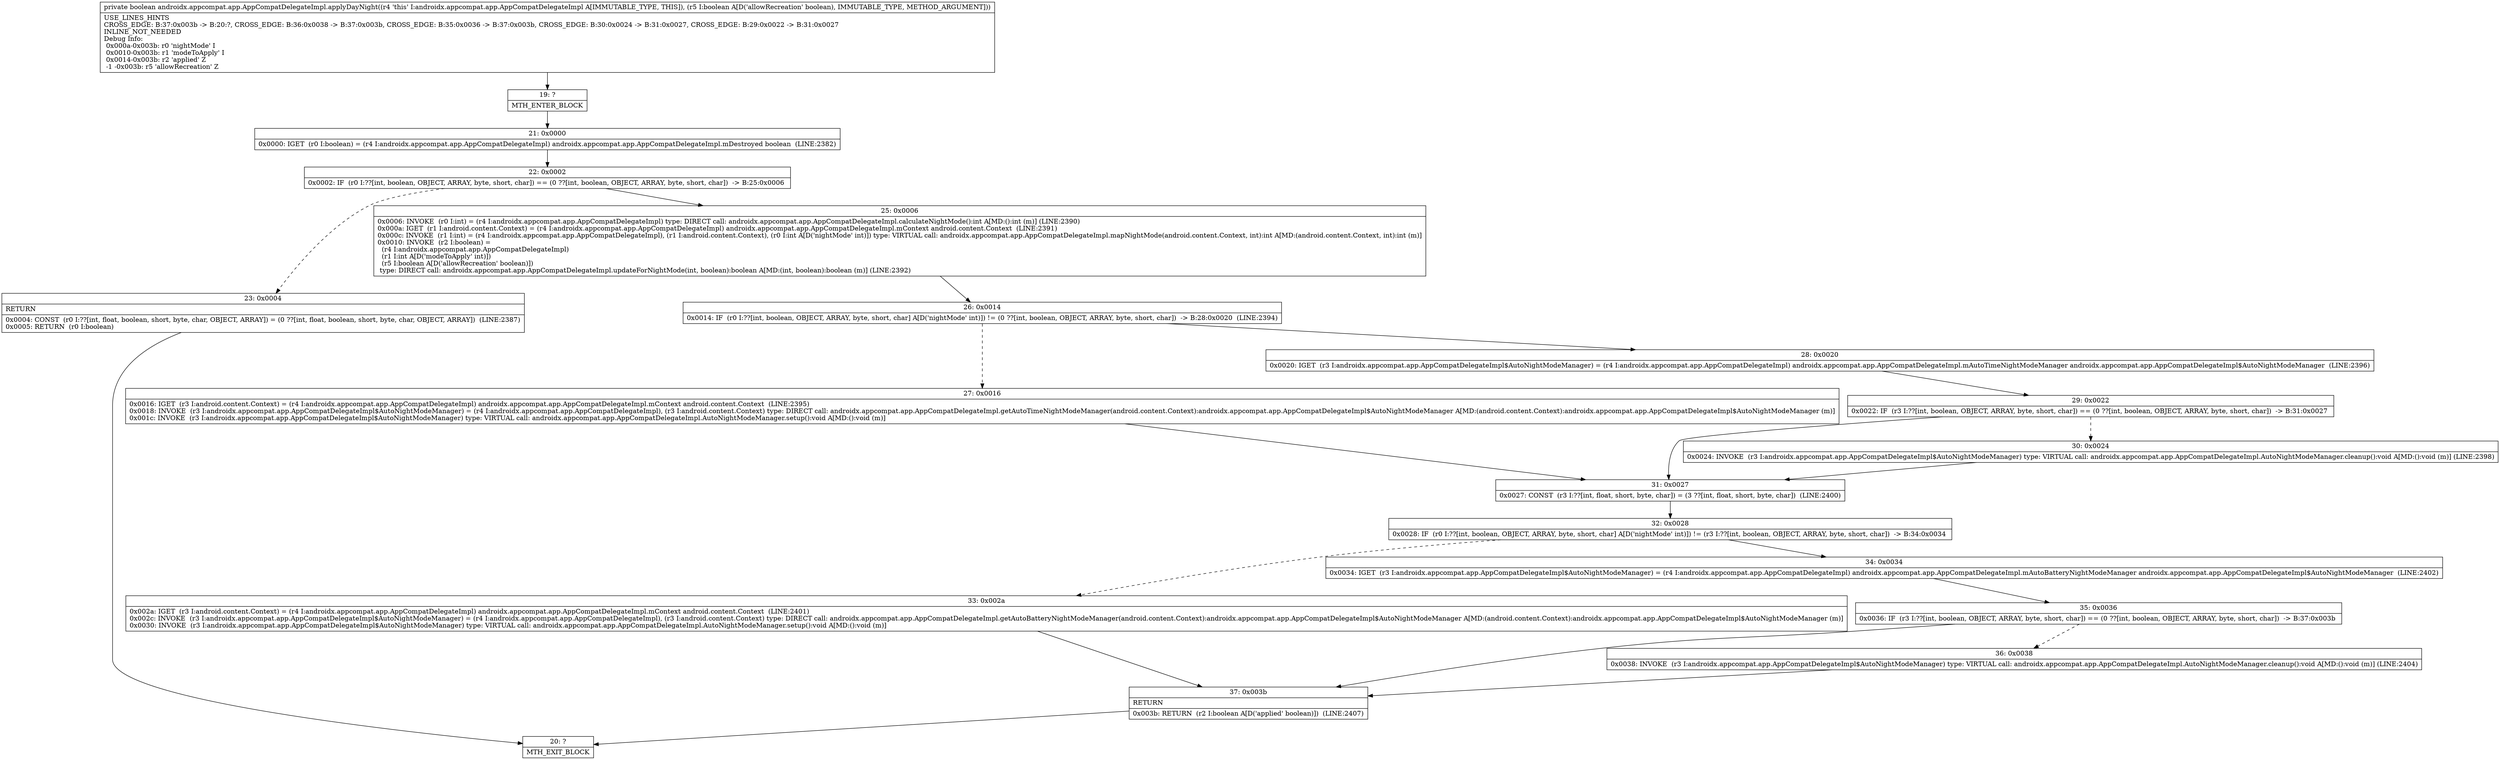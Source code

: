 digraph "CFG forandroidx.appcompat.app.AppCompatDelegateImpl.applyDayNight(Z)Z" {
Node_19 [shape=record,label="{19\:\ ?|MTH_ENTER_BLOCK\l}"];
Node_21 [shape=record,label="{21\:\ 0x0000|0x0000: IGET  (r0 I:boolean) = (r4 I:androidx.appcompat.app.AppCompatDelegateImpl) androidx.appcompat.app.AppCompatDelegateImpl.mDestroyed boolean  (LINE:2382)\l}"];
Node_22 [shape=record,label="{22\:\ 0x0002|0x0002: IF  (r0 I:??[int, boolean, OBJECT, ARRAY, byte, short, char]) == (0 ??[int, boolean, OBJECT, ARRAY, byte, short, char])  \-\> B:25:0x0006 \l}"];
Node_23 [shape=record,label="{23\:\ 0x0004|RETURN\l|0x0004: CONST  (r0 I:??[int, float, boolean, short, byte, char, OBJECT, ARRAY]) = (0 ??[int, float, boolean, short, byte, char, OBJECT, ARRAY])  (LINE:2387)\l0x0005: RETURN  (r0 I:boolean) \l}"];
Node_20 [shape=record,label="{20\:\ ?|MTH_EXIT_BLOCK\l}"];
Node_25 [shape=record,label="{25\:\ 0x0006|0x0006: INVOKE  (r0 I:int) = (r4 I:androidx.appcompat.app.AppCompatDelegateImpl) type: DIRECT call: androidx.appcompat.app.AppCompatDelegateImpl.calculateNightMode():int A[MD:():int (m)] (LINE:2390)\l0x000a: IGET  (r1 I:android.content.Context) = (r4 I:androidx.appcompat.app.AppCompatDelegateImpl) androidx.appcompat.app.AppCompatDelegateImpl.mContext android.content.Context  (LINE:2391)\l0x000c: INVOKE  (r1 I:int) = (r4 I:androidx.appcompat.app.AppCompatDelegateImpl), (r1 I:android.content.Context), (r0 I:int A[D('nightMode' int)]) type: VIRTUAL call: androidx.appcompat.app.AppCompatDelegateImpl.mapNightMode(android.content.Context, int):int A[MD:(android.content.Context, int):int (m)]\l0x0010: INVOKE  (r2 I:boolean) = \l  (r4 I:androidx.appcompat.app.AppCompatDelegateImpl)\l  (r1 I:int A[D('modeToApply' int)])\l  (r5 I:boolean A[D('allowRecreation' boolean)])\l type: DIRECT call: androidx.appcompat.app.AppCompatDelegateImpl.updateForNightMode(int, boolean):boolean A[MD:(int, boolean):boolean (m)] (LINE:2392)\l}"];
Node_26 [shape=record,label="{26\:\ 0x0014|0x0014: IF  (r0 I:??[int, boolean, OBJECT, ARRAY, byte, short, char] A[D('nightMode' int)]) != (0 ??[int, boolean, OBJECT, ARRAY, byte, short, char])  \-\> B:28:0x0020  (LINE:2394)\l}"];
Node_27 [shape=record,label="{27\:\ 0x0016|0x0016: IGET  (r3 I:android.content.Context) = (r4 I:androidx.appcompat.app.AppCompatDelegateImpl) androidx.appcompat.app.AppCompatDelegateImpl.mContext android.content.Context  (LINE:2395)\l0x0018: INVOKE  (r3 I:androidx.appcompat.app.AppCompatDelegateImpl$AutoNightModeManager) = (r4 I:androidx.appcompat.app.AppCompatDelegateImpl), (r3 I:android.content.Context) type: DIRECT call: androidx.appcompat.app.AppCompatDelegateImpl.getAutoTimeNightModeManager(android.content.Context):androidx.appcompat.app.AppCompatDelegateImpl$AutoNightModeManager A[MD:(android.content.Context):androidx.appcompat.app.AppCompatDelegateImpl$AutoNightModeManager (m)]\l0x001c: INVOKE  (r3 I:androidx.appcompat.app.AppCompatDelegateImpl$AutoNightModeManager) type: VIRTUAL call: androidx.appcompat.app.AppCompatDelegateImpl.AutoNightModeManager.setup():void A[MD:():void (m)]\l}"];
Node_31 [shape=record,label="{31\:\ 0x0027|0x0027: CONST  (r3 I:??[int, float, short, byte, char]) = (3 ??[int, float, short, byte, char])  (LINE:2400)\l}"];
Node_32 [shape=record,label="{32\:\ 0x0028|0x0028: IF  (r0 I:??[int, boolean, OBJECT, ARRAY, byte, short, char] A[D('nightMode' int)]) != (r3 I:??[int, boolean, OBJECT, ARRAY, byte, short, char])  \-\> B:34:0x0034 \l}"];
Node_33 [shape=record,label="{33\:\ 0x002a|0x002a: IGET  (r3 I:android.content.Context) = (r4 I:androidx.appcompat.app.AppCompatDelegateImpl) androidx.appcompat.app.AppCompatDelegateImpl.mContext android.content.Context  (LINE:2401)\l0x002c: INVOKE  (r3 I:androidx.appcompat.app.AppCompatDelegateImpl$AutoNightModeManager) = (r4 I:androidx.appcompat.app.AppCompatDelegateImpl), (r3 I:android.content.Context) type: DIRECT call: androidx.appcompat.app.AppCompatDelegateImpl.getAutoBatteryNightModeManager(android.content.Context):androidx.appcompat.app.AppCompatDelegateImpl$AutoNightModeManager A[MD:(android.content.Context):androidx.appcompat.app.AppCompatDelegateImpl$AutoNightModeManager (m)]\l0x0030: INVOKE  (r3 I:androidx.appcompat.app.AppCompatDelegateImpl$AutoNightModeManager) type: VIRTUAL call: androidx.appcompat.app.AppCompatDelegateImpl.AutoNightModeManager.setup():void A[MD:():void (m)]\l}"];
Node_37 [shape=record,label="{37\:\ 0x003b|RETURN\l|0x003b: RETURN  (r2 I:boolean A[D('applied' boolean)])  (LINE:2407)\l}"];
Node_34 [shape=record,label="{34\:\ 0x0034|0x0034: IGET  (r3 I:androidx.appcompat.app.AppCompatDelegateImpl$AutoNightModeManager) = (r4 I:androidx.appcompat.app.AppCompatDelegateImpl) androidx.appcompat.app.AppCompatDelegateImpl.mAutoBatteryNightModeManager androidx.appcompat.app.AppCompatDelegateImpl$AutoNightModeManager  (LINE:2402)\l}"];
Node_35 [shape=record,label="{35\:\ 0x0036|0x0036: IF  (r3 I:??[int, boolean, OBJECT, ARRAY, byte, short, char]) == (0 ??[int, boolean, OBJECT, ARRAY, byte, short, char])  \-\> B:37:0x003b \l}"];
Node_36 [shape=record,label="{36\:\ 0x0038|0x0038: INVOKE  (r3 I:androidx.appcompat.app.AppCompatDelegateImpl$AutoNightModeManager) type: VIRTUAL call: androidx.appcompat.app.AppCompatDelegateImpl.AutoNightModeManager.cleanup():void A[MD:():void (m)] (LINE:2404)\l}"];
Node_28 [shape=record,label="{28\:\ 0x0020|0x0020: IGET  (r3 I:androidx.appcompat.app.AppCompatDelegateImpl$AutoNightModeManager) = (r4 I:androidx.appcompat.app.AppCompatDelegateImpl) androidx.appcompat.app.AppCompatDelegateImpl.mAutoTimeNightModeManager androidx.appcompat.app.AppCompatDelegateImpl$AutoNightModeManager  (LINE:2396)\l}"];
Node_29 [shape=record,label="{29\:\ 0x0022|0x0022: IF  (r3 I:??[int, boolean, OBJECT, ARRAY, byte, short, char]) == (0 ??[int, boolean, OBJECT, ARRAY, byte, short, char])  \-\> B:31:0x0027 \l}"];
Node_30 [shape=record,label="{30\:\ 0x0024|0x0024: INVOKE  (r3 I:androidx.appcompat.app.AppCompatDelegateImpl$AutoNightModeManager) type: VIRTUAL call: androidx.appcompat.app.AppCompatDelegateImpl.AutoNightModeManager.cleanup():void A[MD:():void (m)] (LINE:2398)\l}"];
MethodNode[shape=record,label="{private boolean androidx.appcompat.app.AppCompatDelegateImpl.applyDayNight((r4 'this' I:androidx.appcompat.app.AppCompatDelegateImpl A[IMMUTABLE_TYPE, THIS]), (r5 I:boolean A[D('allowRecreation' boolean), IMMUTABLE_TYPE, METHOD_ARGUMENT]))  | USE_LINES_HINTS\lCROSS_EDGE: B:37:0x003b \-\> B:20:?, CROSS_EDGE: B:36:0x0038 \-\> B:37:0x003b, CROSS_EDGE: B:35:0x0036 \-\> B:37:0x003b, CROSS_EDGE: B:30:0x0024 \-\> B:31:0x0027, CROSS_EDGE: B:29:0x0022 \-\> B:31:0x0027\lINLINE_NOT_NEEDED\lDebug Info:\l  0x000a\-0x003b: r0 'nightMode' I\l  0x0010\-0x003b: r1 'modeToApply' I\l  0x0014\-0x003b: r2 'applied' Z\l  \-1 \-0x003b: r5 'allowRecreation' Z\l}"];
MethodNode -> Node_19;Node_19 -> Node_21;
Node_21 -> Node_22;
Node_22 -> Node_23[style=dashed];
Node_22 -> Node_25;
Node_23 -> Node_20;
Node_25 -> Node_26;
Node_26 -> Node_27[style=dashed];
Node_26 -> Node_28;
Node_27 -> Node_31;
Node_31 -> Node_32;
Node_32 -> Node_33[style=dashed];
Node_32 -> Node_34;
Node_33 -> Node_37;
Node_37 -> Node_20;
Node_34 -> Node_35;
Node_35 -> Node_36[style=dashed];
Node_35 -> Node_37;
Node_36 -> Node_37;
Node_28 -> Node_29;
Node_29 -> Node_30[style=dashed];
Node_29 -> Node_31;
Node_30 -> Node_31;
}

